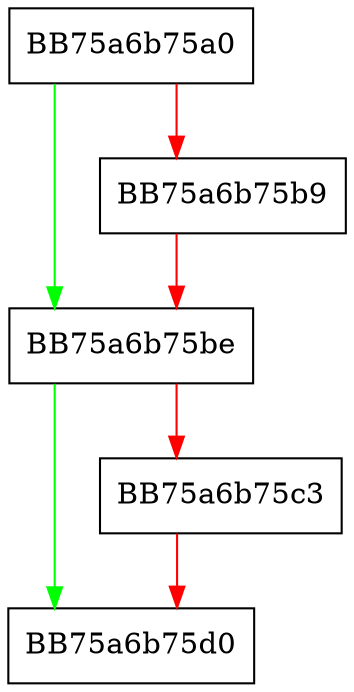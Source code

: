 digraph _Delete_this {
  node [shape="box"];
  graph [splines=ortho];
  BB75a6b75a0 -> BB75a6b75be [color="green"];
  BB75a6b75a0 -> BB75a6b75b9 [color="red"];
  BB75a6b75b9 -> BB75a6b75be [color="red"];
  BB75a6b75be -> BB75a6b75d0 [color="green"];
  BB75a6b75be -> BB75a6b75c3 [color="red"];
  BB75a6b75c3 -> BB75a6b75d0 [color="red"];
}